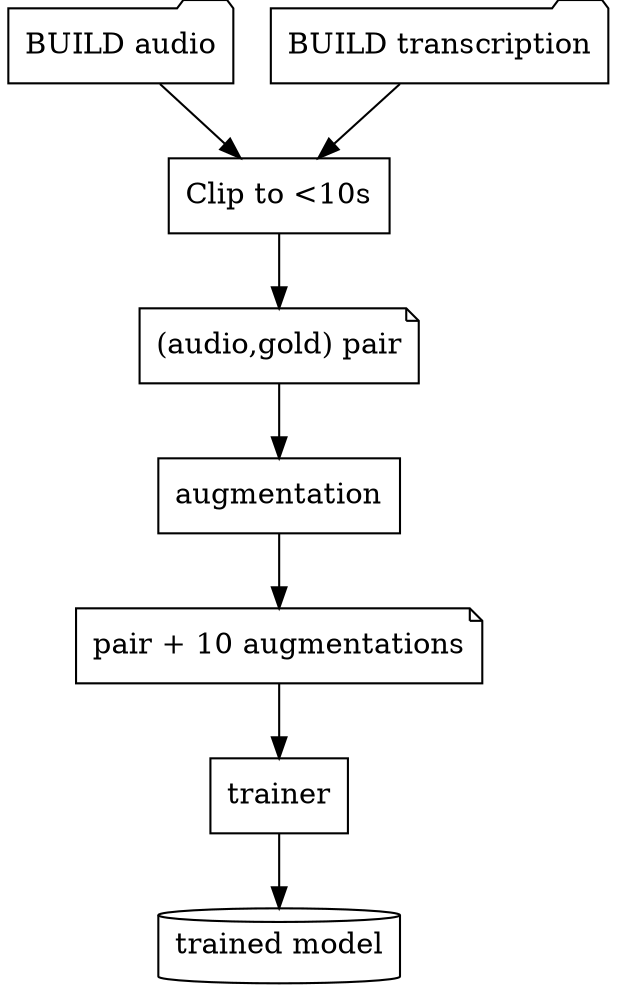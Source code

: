 digraph training_flow {
	a [label="BUILD audio" shape=folder]
	b [label="BUILD transcription" shape=folder]
	c [label="Clip to <10s" shape=rectangle]
	d [label="(audio,gold) pair" shape=note]
	e [label=augmentation shape=rectangle]
	f [label="pair + 10 augmentations" shape=note]
	g [label=trainer shape=rectangle]
	h [label="trained model" shape=cylinder]
	a -> c
	b -> c
	c -> d
	d -> e
	e -> f
	f -> g
	g -> h
}
